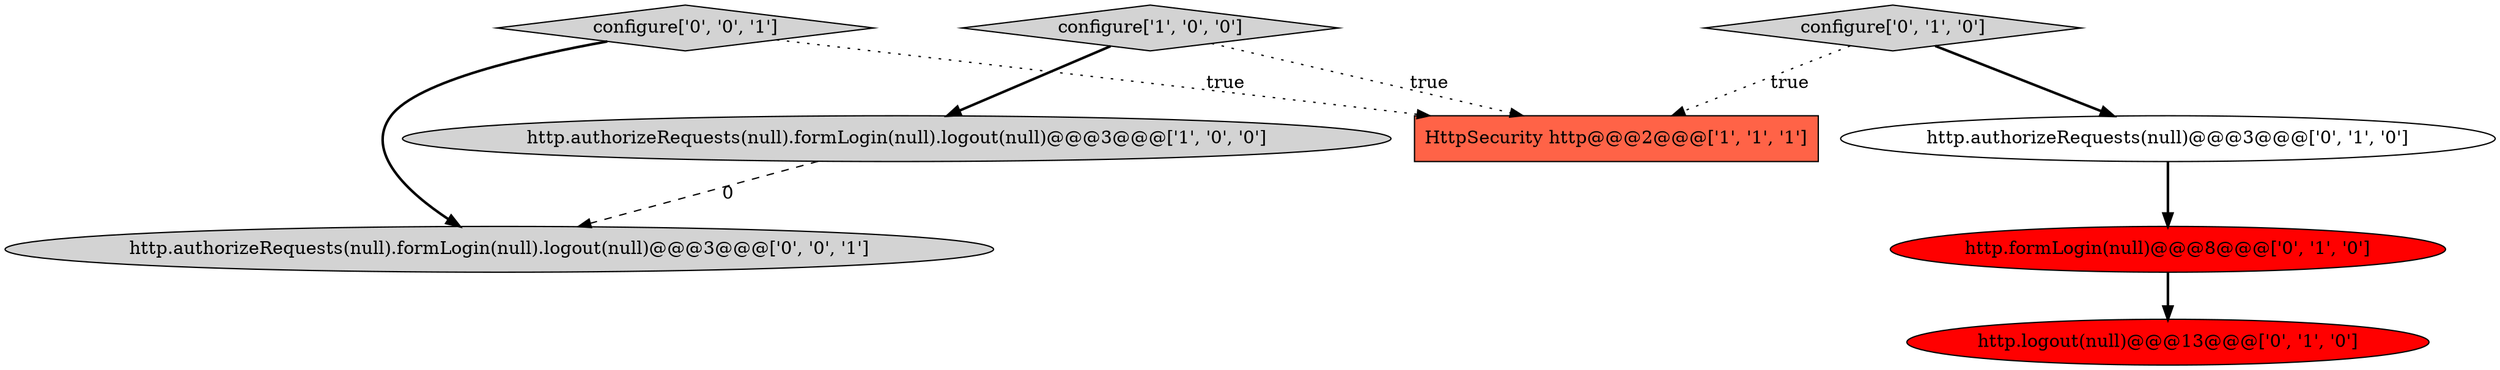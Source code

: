 digraph {
0 [style = filled, label = "http.authorizeRequests(null).formLogin(null).logout(null)@@@3@@@['1', '0', '0']", fillcolor = lightgray, shape = ellipse image = "AAA0AAABBB1BBB"];
1 [style = filled, label = "HttpSecurity http@@@2@@@['1', '1', '1']", fillcolor = tomato, shape = box image = "AAA0AAABBB1BBB"];
6 [style = filled, label = "http.authorizeRequests(null)@@@3@@@['0', '1', '0']", fillcolor = white, shape = ellipse image = "AAA0AAABBB2BBB"];
3 [style = filled, label = "configure['0', '1', '0']", fillcolor = lightgray, shape = diamond image = "AAA0AAABBB2BBB"];
2 [style = filled, label = "configure['1', '0', '0']", fillcolor = lightgray, shape = diamond image = "AAA0AAABBB1BBB"];
4 [style = filled, label = "http.formLogin(null)@@@8@@@['0', '1', '0']", fillcolor = red, shape = ellipse image = "AAA1AAABBB2BBB"];
7 [style = filled, label = "http.authorizeRequests(null).formLogin(null).logout(null)@@@3@@@['0', '0', '1']", fillcolor = lightgray, shape = ellipse image = "AAA0AAABBB3BBB"];
8 [style = filled, label = "configure['0', '0', '1']", fillcolor = lightgray, shape = diamond image = "AAA0AAABBB3BBB"];
5 [style = filled, label = "http.logout(null)@@@13@@@['0', '1', '0']", fillcolor = red, shape = ellipse image = "AAA1AAABBB2BBB"];
8->1 [style = dotted, label="true"];
6->4 [style = bold, label=""];
3->6 [style = bold, label=""];
2->0 [style = bold, label=""];
0->7 [style = dashed, label="0"];
2->1 [style = dotted, label="true"];
3->1 [style = dotted, label="true"];
4->5 [style = bold, label=""];
8->7 [style = bold, label=""];
}
